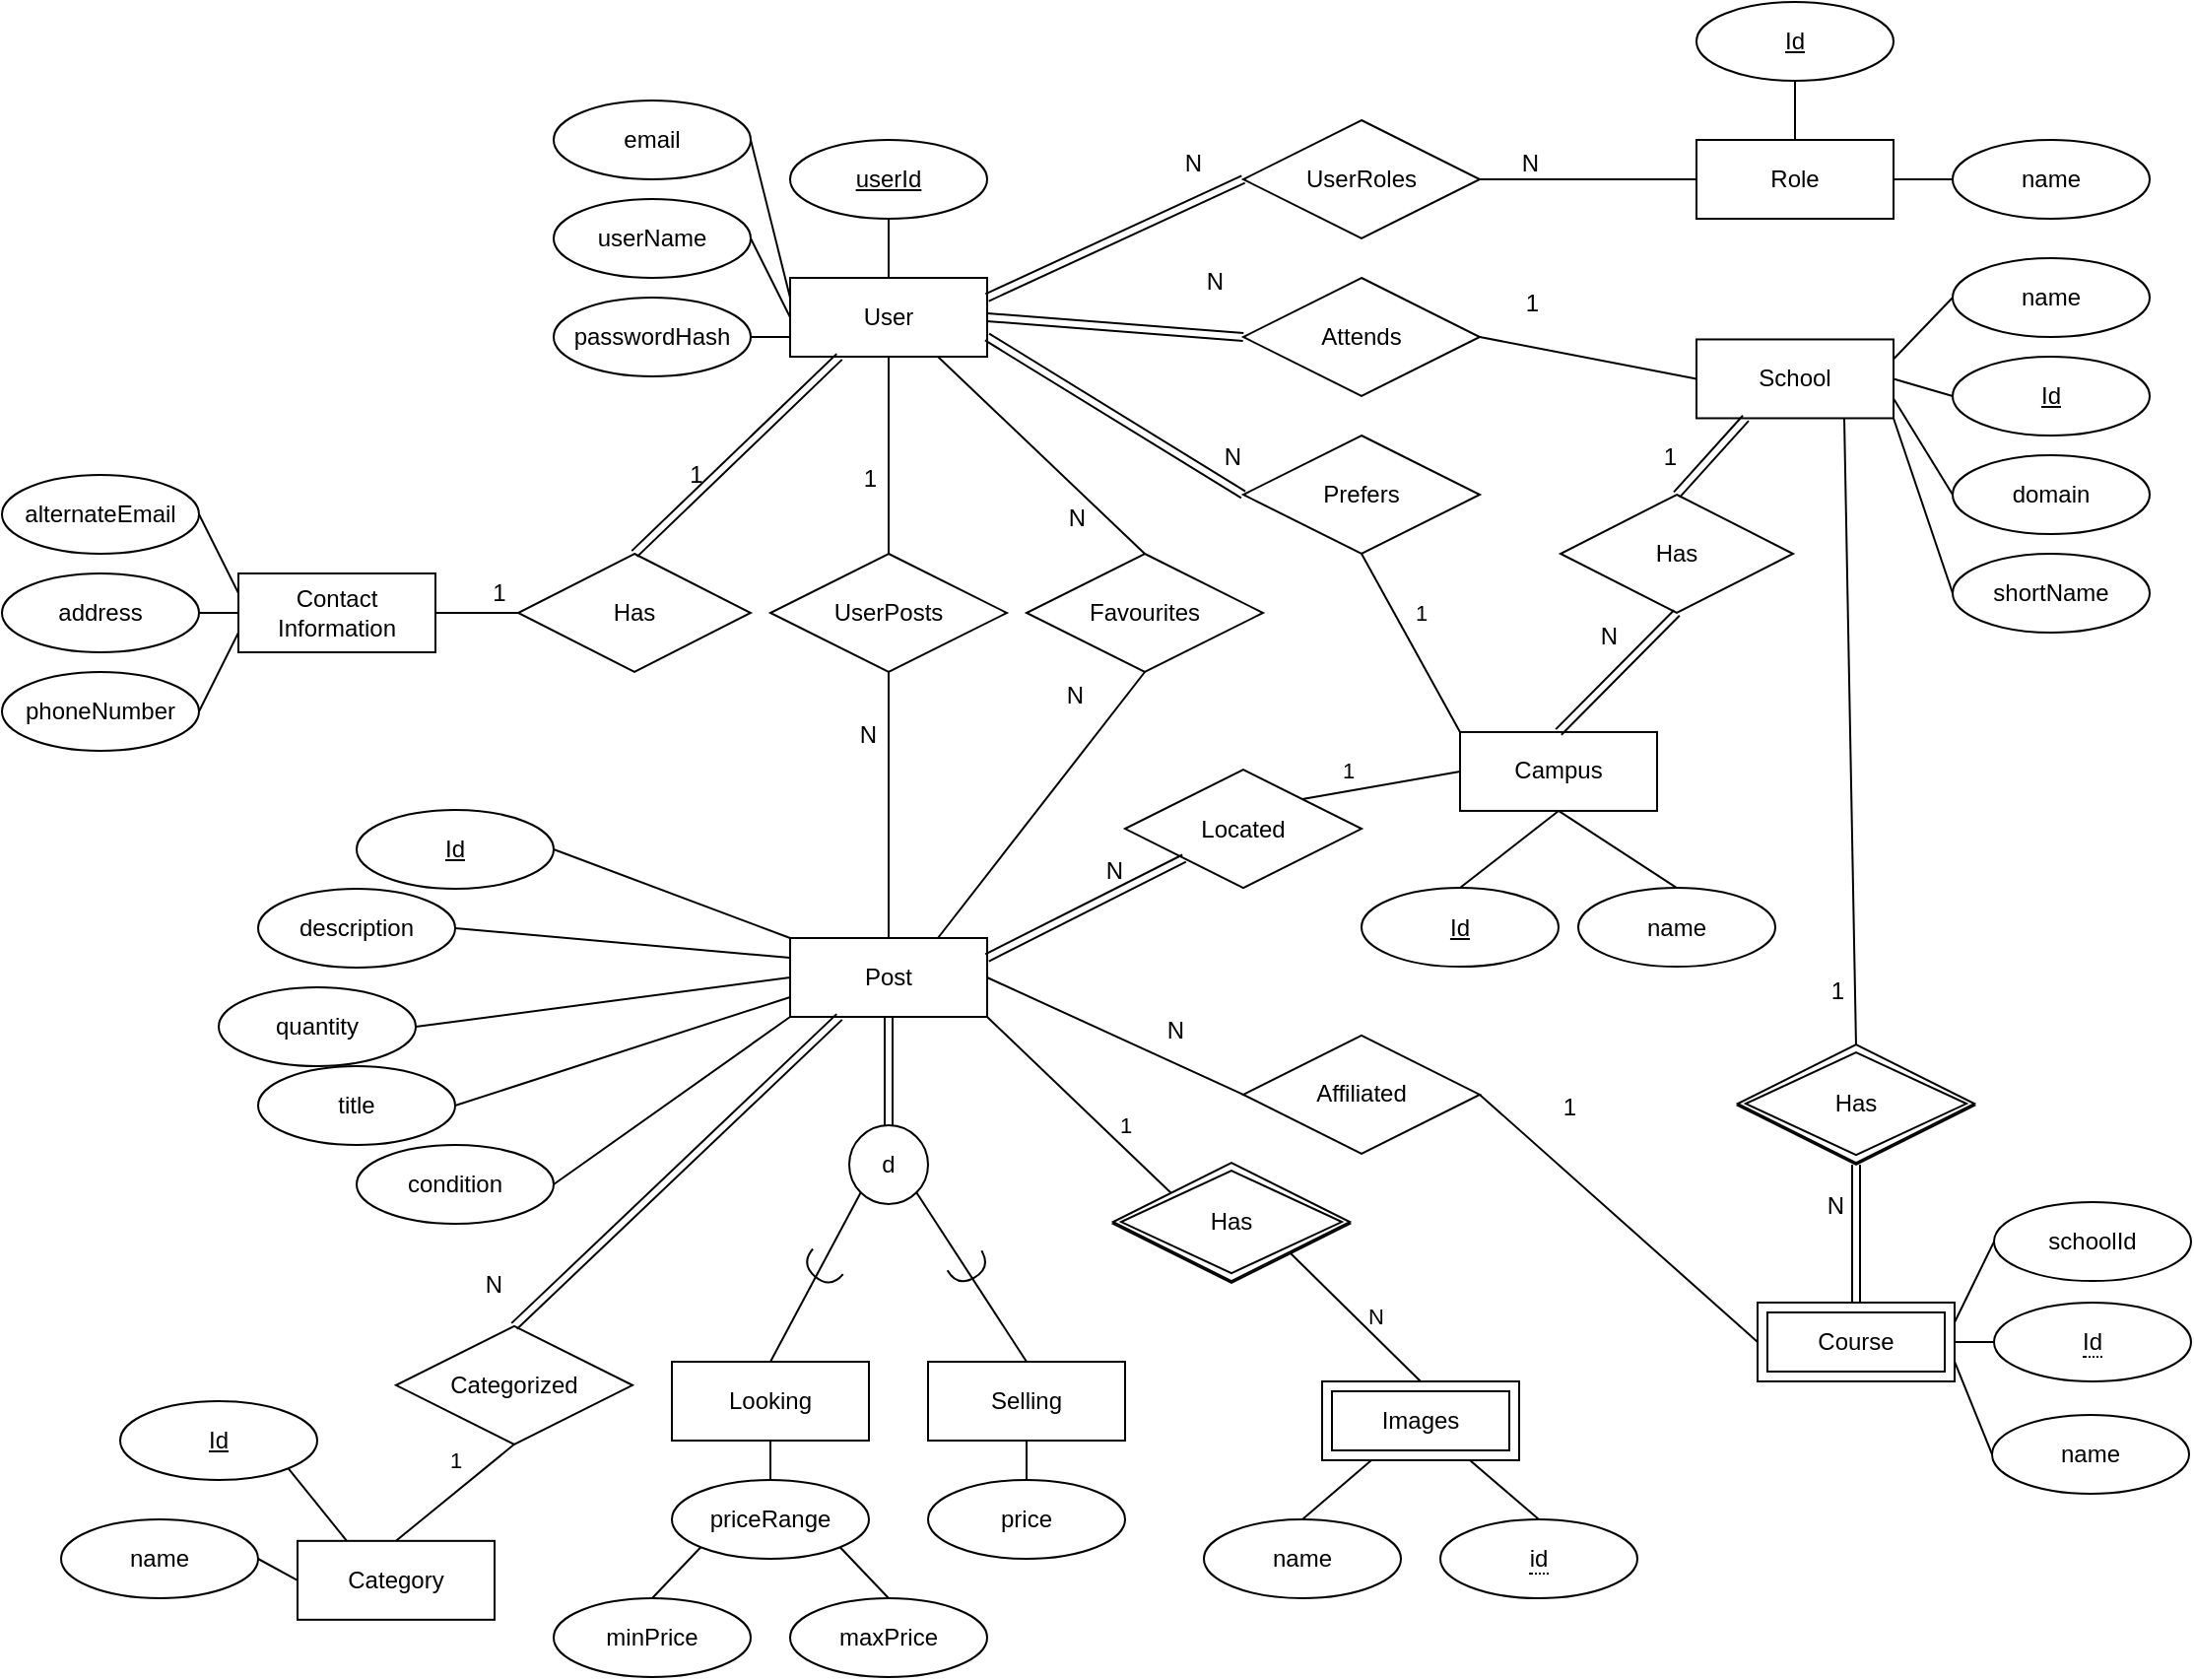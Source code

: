 <mxfile version="17.4.4" type="github">
  <diagram id="t6akrrL4qm9jTMgIvsn8" name="Page-1">
    <mxGraphModel dx="2500" dy="2065" grid="1" gridSize="10" guides="1" tooltips="1" connect="1" arrows="1" fold="1" page="1" pageScale="1" pageWidth="827" pageHeight="1169" math="0" shadow="0">
      <root>
        <mxCell id="0" />
        <mxCell id="1" parent="0" />
        <mxCell id="6nLnpNQeCBj-sCMpRCvX-1" value="User" style="whiteSpace=wrap;html=1;align=center;" parent="1" vertex="1">
          <mxGeometry x="130" y="130" width="100" height="40" as="geometry" />
        </mxCell>
        <mxCell id="6nLnpNQeCBj-sCMpRCvX-2" value="UserRoles" style="shape=rhombus;perimeter=rhombusPerimeter;whiteSpace=wrap;html=1;align=center;" parent="1" vertex="1">
          <mxGeometry x="360" y="50" width="120" height="60" as="geometry" />
        </mxCell>
        <mxCell id="6nLnpNQeCBj-sCMpRCvX-3" value="Role" style="whiteSpace=wrap;html=1;align=center;" parent="1" vertex="1">
          <mxGeometry x="590" y="60" width="100" height="40" as="geometry" />
        </mxCell>
        <mxCell id="6nLnpNQeCBj-sCMpRCvX-6" value="" style="shape=link;html=1;rounded=0;exitX=1;exitY=0.25;exitDx=0;exitDy=0;entryX=0;entryY=0.5;entryDx=0;entryDy=0;" parent="1" source="6nLnpNQeCBj-sCMpRCvX-1" target="6nLnpNQeCBj-sCMpRCvX-2" edge="1">
          <mxGeometry relative="1" as="geometry">
            <mxPoint x="360" y="530" as="sourcePoint" />
            <mxPoint x="520" y="530" as="targetPoint" />
          </mxGeometry>
        </mxCell>
        <mxCell id="6nLnpNQeCBj-sCMpRCvX-7" value="N" style="resizable=0;html=1;align=right;verticalAlign=bottom;" parent="6nLnpNQeCBj-sCMpRCvX-6" connectable="0" vertex="1">
          <mxGeometry x="1" relative="1" as="geometry">
            <mxPoint x="-20" as="offset" />
          </mxGeometry>
        </mxCell>
        <mxCell id="6nLnpNQeCBj-sCMpRCvX-10" value="" style="endArrow=none;html=1;rounded=0;exitX=0;exitY=0.5;exitDx=0;exitDy=0;entryX=1;entryY=0.5;entryDx=0;entryDy=0;" parent="1" source="6nLnpNQeCBj-sCMpRCvX-3" target="6nLnpNQeCBj-sCMpRCvX-2" edge="1">
          <mxGeometry relative="1" as="geometry">
            <mxPoint x="360" y="460" as="sourcePoint" />
            <mxPoint x="520" y="460" as="targetPoint" />
          </mxGeometry>
        </mxCell>
        <mxCell id="6nLnpNQeCBj-sCMpRCvX-11" value="N" style="resizable=0;html=1;align=right;verticalAlign=bottom;" parent="6nLnpNQeCBj-sCMpRCvX-10" connectable="0" vertex="1">
          <mxGeometry x="1" relative="1" as="geometry">
            <mxPoint x="30" as="offset" />
          </mxGeometry>
        </mxCell>
        <mxCell id="6nLnpNQeCBj-sCMpRCvX-12" value="School" style="whiteSpace=wrap;html=1;align=center;" parent="1" vertex="1">
          <mxGeometry x="590" y="161.23" width="100" height="40" as="geometry" />
        </mxCell>
        <mxCell id="6nLnpNQeCBj-sCMpRCvX-13" value="Post" style="whiteSpace=wrap;html=1;align=center;" parent="1" vertex="1">
          <mxGeometry x="130" y="465" width="100" height="40" as="geometry" />
        </mxCell>
        <mxCell id="6nLnpNQeCBj-sCMpRCvX-17" value="Id" style="ellipse;whiteSpace=wrap;html=1;align=center;fontStyle=4;" parent="1" vertex="1">
          <mxGeometry x="-90" y="400" width="100" height="40" as="geometry" />
        </mxCell>
        <mxCell id="6nLnpNQeCBj-sCMpRCvX-19" value="title" style="ellipse;whiteSpace=wrap;html=1;align=center;" parent="1" vertex="1">
          <mxGeometry x="-140" y="530" width="100" height="40" as="geometry" />
        </mxCell>
        <mxCell id="6nLnpNQeCBj-sCMpRCvX-20" value="description" style="ellipse;whiteSpace=wrap;html=1;align=center;" parent="1" vertex="1">
          <mxGeometry x="-140" y="440" width="100" height="40" as="geometry" />
        </mxCell>
        <mxCell id="6nLnpNQeCBj-sCMpRCvX-21" style="edgeStyle=orthogonalEdgeStyle;rounded=0;orthogonalLoop=1;jettySize=auto;html=1;exitX=0.5;exitY=1;exitDx=0;exitDy=0;" parent="1" edge="1">
          <mxGeometry relative="1" as="geometry">
            <mxPoint x="-100" y="530" as="sourcePoint" />
            <mxPoint x="-100" y="530" as="targetPoint" />
          </mxGeometry>
        </mxCell>
        <mxCell id="6nLnpNQeCBj-sCMpRCvX-22" value="Course" style="shape=ext;margin=3;double=1;whiteSpace=wrap;html=1;align=center;" parent="1" vertex="1">
          <mxGeometry x="621" y="649.97" width="100" height="40" as="geometry" />
        </mxCell>
        <mxCell id="6nLnpNQeCBj-sCMpRCvX-24" value="&lt;span style=&quot;border-bottom: 1px dotted&quot;&gt;Id&lt;/span&gt;" style="ellipse;whiteSpace=wrap;html=1;align=center;" parent="1" vertex="1">
          <mxGeometry x="741" y="649.97" width="100" height="40" as="geometry" />
        </mxCell>
        <mxCell id="6nLnpNQeCBj-sCMpRCvX-25" value="name" style="ellipse;whiteSpace=wrap;html=1;align=center;" parent="1" vertex="1">
          <mxGeometry x="740" y="706.97" width="100" height="40" as="geometry" />
        </mxCell>
        <mxCell id="6nLnpNQeCBj-sCMpRCvX-26" value="Id" style="ellipse;whiteSpace=wrap;html=1;align=center;fontStyle=4;" parent="1" vertex="1">
          <mxGeometry x="720" y="170" width="100" height="40" as="geometry" />
        </mxCell>
        <mxCell id="6nLnpNQeCBj-sCMpRCvX-27" value="name" style="ellipse;whiteSpace=wrap;html=1;align=center;" parent="1" vertex="1">
          <mxGeometry x="720" y="120.0" width="100" height="40" as="geometry" />
        </mxCell>
        <mxCell id="6nLnpNQeCBj-sCMpRCvX-28" value="domain" style="ellipse;whiteSpace=wrap;html=1;align=center;" parent="1" vertex="1">
          <mxGeometry x="720" y="220" width="100" height="40" as="geometry" />
        </mxCell>
        <mxCell id="6nLnpNQeCBj-sCMpRCvX-29" value="userId" style="ellipse;whiteSpace=wrap;html=1;align=center;fontStyle=4;" parent="1" vertex="1">
          <mxGeometry x="130" y="60" width="100" height="40" as="geometry" />
        </mxCell>
        <mxCell id="6nLnpNQeCBj-sCMpRCvX-31" value="email" style="ellipse;whiteSpace=wrap;html=1;align=center;" parent="1" vertex="1">
          <mxGeometry x="10" y="40" width="100" height="40" as="geometry" />
        </mxCell>
        <mxCell id="6nLnpNQeCBj-sCMpRCvX-32" value="userName" style="ellipse;whiteSpace=wrap;html=1;align=center;" parent="1" vertex="1">
          <mxGeometry x="10" y="90" width="100" height="40" as="geometry" />
        </mxCell>
        <mxCell id="6nLnpNQeCBj-sCMpRCvX-33" value="passwordHash" style="ellipse;whiteSpace=wrap;html=1;align=center;" parent="1" vertex="1">
          <mxGeometry x="10" y="140" width="100" height="40" as="geometry" />
        </mxCell>
        <mxCell id="6nLnpNQeCBj-sCMpRCvX-34" value="Id" style="ellipse;whiteSpace=wrap;html=1;align=center;fontStyle=4;" parent="1" vertex="1">
          <mxGeometry x="590" y="-10" width="100" height="40" as="geometry" />
        </mxCell>
        <mxCell id="6nLnpNQeCBj-sCMpRCvX-35" value="name" style="ellipse;whiteSpace=wrap;html=1;align=center;" parent="1" vertex="1">
          <mxGeometry x="720" y="60" width="100" height="40" as="geometry" />
        </mxCell>
        <mxCell id="6nLnpNQeCBj-sCMpRCvX-36" value="" style="endArrow=none;html=1;rounded=0;exitX=0.5;exitY=0;exitDx=0;exitDy=0;entryX=0.5;entryY=1;entryDx=0;entryDy=0;" parent="1" source="6nLnpNQeCBj-sCMpRCvX-3" target="6nLnpNQeCBj-sCMpRCvX-34" edge="1">
          <mxGeometry relative="1" as="geometry">
            <mxPoint x="480" y="440" as="sourcePoint" />
            <mxPoint x="640" y="440" as="targetPoint" />
          </mxGeometry>
        </mxCell>
        <mxCell id="6nLnpNQeCBj-sCMpRCvX-37" value="" style="endArrow=none;html=1;rounded=0;exitX=1;exitY=0.5;exitDx=0;exitDy=0;entryX=0;entryY=0.5;entryDx=0;entryDy=0;" parent="1" source="6nLnpNQeCBj-sCMpRCvX-3" target="6nLnpNQeCBj-sCMpRCvX-35" edge="1">
          <mxGeometry relative="1" as="geometry">
            <mxPoint x="480" y="440" as="sourcePoint" />
            <mxPoint x="640" y="440" as="targetPoint" />
          </mxGeometry>
        </mxCell>
        <mxCell id="6nLnpNQeCBj-sCMpRCvX-38" value="" style="endArrow=none;html=1;rounded=0;exitX=0.5;exitY=1;exitDx=0;exitDy=0;entryX=0.5;entryY=0;entryDx=0;entryDy=0;" parent="1" source="6nLnpNQeCBj-sCMpRCvX-29" target="6nLnpNQeCBj-sCMpRCvX-1" edge="1">
          <mxGeometry relative="1" as="geometry">
            <mxPoint x="480" y="510" as="sourcePoint" />
            <mxPoint x="640" y="510" as="targetPoint" />
          </mxGeometry>
        </mxCell>
        <mxCell id="6nLnpNQeCBj-sCMpRCvX-39" value="" style="endArrow=none;html=1;rounded=0;exitX=1;exitY=0.5;exitDx=0;exitDy=0;entryX=0;entryY=0.25;entryDx=0;entryDy=0;" parent="1" source="6nLnpNQeCBj-sCMpRCvX-31" target="6nLnpNQeCBj-sCMpRCvX-1" edge="1">
          <mxGeometry relative="1" as="geometry">
            <mxPoint x="480" y="510" as="sourcePoint" />
            <mxPoint x="640" y="510" as="targetPoint" />
          </mxGeometry>
        </mxCell>
        <mxCell id="6nLnpNQeCBj-sCMpRCvX-40" value="" style="endArrow=none;html=1;rounded=0;exitX=1;exitY=0.5;exitDx=0;exitDy=0;entryX=0;entryY=0.5;entryDx=0;entryDy=0;" parent="1" source="6nLnpNQeCBj-sCMpRCvX-32" target="6nLnpNQeCBj-sCMpRCvX-1" edge="1">
          <mxGeometry relative="1" as="geometry">
            <mxPoint x="480" y="510" as="sourcePoint" />
            <mxPoint x="640" y="510" as="targetPoint" />
          </mxGeometry>
        </mxCell>
        <mxCell id="6nLnpNQeCBj-sCMpRCvX-41" value="" style="endArrow=none;html=1;rounded=0;exitX=1;exitY=0.5;exitDx=0;exitDy=0;entryX=0;entryY=0.75;entryDx=0;entryDy=0;" parent="1" source="6nLnpNQeCBj-sCMpRCvX-33" target="6nLnpNQeCBj-sCMpRCvX-1" edge="1">
          <mxGeometry relative="1" as="geometry">
            <mxPoint x="480" y="510" as="sourcePoint" />
            <mxPoint x="640" y="510" as="targetPoint" />
          </mxGeometry>
        </mxCell>
        <mxCell id="6nLnpNQeCBj-sCMpRCvX-42" value="UserPosts" style="shape=rhombus;perimeter=rhombusPerimeter;whiteSpace=wrap;html=1;align=center;" parent="1" vertex="1">
          <mxGeometry x="120" y="270" width="120" height="60" as="geometry" />
        </mxCell>
        <mxCell id="6nLnpNQeCBj-sCMpRCvX-48" value="" style="endArrow=none;html=1;rounded=0;exitX=0.5;exitY=1;exitDx=0;exitDy=0;entryX=0.5;entryY=0;entryDx=0;entryDy=0;" parent="1" source="6nLnpNQeCBj-sCMpRCvX-1" target="6nLnpNQeCBj-sCMpRCvX-42" edge="1">
          <mxGeometry relative="1" as="geometry">
            <mxPoint x="480" y="510" as="sourcePoint" />
            <mxPoint x="640" y="510" as="targetPoint" />
          </mxGeometry>
        </mxCell>
        <mxCell id="6nLnpNQeCBj-sCMpRCvX-49" value="1" style="resizable=0;html=1;align=right;verticalAlign=bottom;" parent="6nLnpNQeCBj-sCMpRCvX-48" connectable="0" vertex="1">
          <mxGeometry x="1" relative="1" as="geometry">
            <mxPoint x="-6" y="-30" as="offset" />
          </mxGeometry>
        </mxCell>
        <mxCell id="6nLnpNQeCBj-sCMpRCvX-50" value="" style="endArrow=none;html=1;rounded=0;exitX=0.5;exitY=0;exitDx=0;exitDy=0;entryX=0.5;entryY=1;entryDx=0;entryDy=0;" parent="1" source="6nLnpNQeCBj-sCMpRCvX-13" target="6nLnpNQeCBj-sCMpRCvX-42" edge="1">
          <mxGeometry relative="1" as="geometry">
            <mxPoint x="480" y="510" as="sourcePoint" />
            <mxPoint x="640" y="510" as="targetPoint" />
          </mxGeometry>
        </mxCell>
        <mxCell id="6nLnpNQeCBj-sCMpRCvX-51" value="N" style="resizable=0;html=1;align=right;verticalAlign=bottom;" parent="6nLnpNQeCBj-sCMpRCvX-50" connectable="0" vertex="1">
          <mxGeometry x="1" relative="1" as="geometry">
            <mxPoint x="-6" y="40" as="offset" />
          </mxGeometry>
        </mxCell>
        <mxCell id="6nLnpNQeCBj-sCMpRCvX-52" value="Category" style="whiteSpace=wrap;html=1;align=center;" parent="1" vertex="1">
          <mxGeometry x="-120" y="770.92" width="100" height="40" as="geometry" />
        </mxCell>
        <mxCell id="6nLnpNQeCBj-sCMpRCvX-54" value="" style="endArrow=none;html=1;rounded=0;entryX=1;entryY=0.5;entryDx=0;entryDy=0;exitX=0;exitY=0;exitDx=0;exitDy=0;" parent="1" source="6nLnpNQeCBj-sCMpRCvX-13" target="6nLnpNQeCBj-sCMpRCvX-17" edge="1">
          <mxGeometry relative="1" as="geometry">
            <mxPoint x="150" y="400" as="sourcePoint" />
            <mxPoint x="640" y="510" as="targetPoint" />
          </mxGeometry>
        </mxCell>
        <mxCell id="6nLnpNQeCBj-sCMpRCvX-55" value="" style="endArrow=none;html=1;rounded=0;exitX=1;exitY=0.5;exitDx=0;exitDy=0;entryX=0;entryY=0.5;entryDx=0;entryDy=0;" parent="1" source="eEIRjI8Ug6xNDn4KMHof-1" target="6nLnpNQeCBj-sCMpRCvX-13" edge="1">
          <mxGeometry relative="1" as="geometry">
            <mxPoint x="-50" y="510" as="sourcePoint" />
            <mxPoint x="120" y="488" as="targetPoint" />
          </mxGeometry>
        </mxCell>
        <mxCell id="6nLnpNQeCBj-sCMpRCvX-56" value="" style="endArrow=none;html=1;rounded=0;exitX=1;exitY=0.5;exitDx=0;exitDy=0;entryX=0;entryY=0.25;entryDx=0;entryDy=0;" parent="1" source="6nLnpNQeCBj-sCMpRCvX-20" target="6nLnpNQeCBj-sCMpRCvX-13" edge="1">
          <mxGeometry relative="1" as="geometry">
            <mxPoint x="260" y="500" as="sourcePoint" />
            <mxPoint x="420" y="500" as="targetPoint" />
          </mxGeometry>
        </mxCell>
        <mxCell id="6nLnpNQeCBj-sCMpRCvX-57" value="" style="endArrow=none;html=1;rounded=0;exitX=1;exitY=0.5;exitDx=0;exitDy=0;entryX=0;entryY=0.75;entryDx=0;entryDy=0;" parent="1" source="6nLnpNQeCBj-sCMpRCvX-19" target="6nLnpNQeCBj-sCMpRCvX-13" edge="1">
          <mxGeometry relative="1" as="geometry">
            <mxPoint x="260" y="500" as="sourcePoint" />
            <mxPoint x="130" y="530" as="targetPoint" />
          </mxGeometry>
        </mxCell>
        <mxCell id="6nLnpNQeCBj-sCMpRCvX-58" value="Attends" style="shape=rhombus;perimeter=rhombusPerimeter;whiteSpace=wrap;html=1;align=center;" parent="1" vertex="1">
          <mxGeometry x="360" y="130" width="120" height="60" as="geometry" />
        </mxCell>
        <mxCell id="6nLnpNQeCBj-sCMpRCvX-59" value="" style="shape=link;html=1;rounded=0;exitX=1;exitY=0.5;exitDx=0;exitDy=0;entryX=0;entryY=0.5;entryDx=0;entryDy=0;" parent="1" source="6nLnpNQeCBj-sCMpRCvX-1" target="6nLnpNQeCBj-sCMpRCvX-58" edge="1">
          <mxGeometry relative="1" as="geometry">
            <mxPoint x="660" y="540" as="sourcePoint" />
            <mxPoint x="820" y="540" as="targetPoint" />
          </mxGeometry>
        </mxCell>
        <mxCell id="6nLnpNQeCBj-sCMpRCvX-60" value="N" style="resizable=0;html=1;align=right;verticalAlign=bottom;" parent="6nLnpNQeCBj-sCMpRCvX-59" connectable="0" vertex="1">
          <mxGeometry x="1" relative="1" as="geometry">
            <mxPoint x="-10" y="-20" as="offset" />
          </mxGeometry>
        </mxCell>
        <mxCell id="6nLnpNQeCBj-sCMpRCvX-61" value="" style="endArrow=none;html=1;rounded=0;entryX=1;entryY=0.5;entryDx=0;entryDy=0;exitX=0;exitY=0.5;exitDx=0;exitDy=0;" parent="1" source="6nLnpNQeCBj-sCMpRCvX-12" target="6nLnpNQeCBj-sCMpRCvX-58" edge="1">
          <mxGeometry relative="1" as="geometry">
            <mxPoint x="660" y="540" as="sourcePoint" />
            <mxPoint x="820" y="540" as="targetPoint" />
          </mxGeometry>
        </mxCell>
        <mxCell id="6nLnpNQeCBj-sCMpRCvX-62" value="1" style="resizable=0;html=1;align=right;verticalAlign=bottom;" parent="6nLnpNQeCBj-sCMpRCvX-61" connectable="0" vertex="1">
          <mxGeometry x="1" relative="1" as="geometry">
            <mxPoint x="30" y="-9" as="offset" />
          </mxGeometry>
        </mxCell>
        <mxCell id="6nLnpNQeCBj-sCMpRCvX-63" value="" style="endArrow=none;html=1;rounded=0;exitX=1;exitY=0.5;exitDx=0;exitDy=0;entryX=0;entryY=0.5;entryDx=0;entryDy=0;" parent="1" source="6nLnpNQeCBj-sCMpRCvX-12" target="6nLnpNQeCBj-sCMpRCvX-26" edge="1">
          <mxGeometry relative="1" as="geometry">
            <mxPoint x="740" y="390" as="sourcePoint" />
            <mxPoint x="900" y="390" as="targetPoint" />
          </mxGeometry>
        </mxCell>
        <mxCell id="6nLnpNQeCBj-sCMpRCvX-64" value="" style="endArrow=none;html=1;rounded=0;exitX=1;exitY=0.25;exitDx=0;exitDy=0;entryX=0;entryY=0.5;entryDx=0;entryDy=0;" parent="1" source="6nLnpNQeCBj-sCMpRCvX-12" target="6nLnpNQeCBj-sCMpRCvX-27" edge="1">
          <mxGeometry relative="1" as="geometry">
            <mxPoint x="780" y="390" as="sourcePoint" />
            <mxPoint x="940" y="390" as="targetPoint" />
          </mxGeometry>
        </mxCell>
        <mxCell id="6nLnpNQeCBj-sCMpRCvX-65" value="" style="endArrow=none;html=1;rounded=0;exitX=1;exitY=0.75;exitDx=0;exitDy=0;entryX=0;entryY=0.5;entryDx=0;entryDy=0;" parent="1" source="6nLnpNQeCBj-sCMpRCvX-12" target="6nLnpNQeCBj-sCMpRCvX-28" edge="1">
          <mxGeometry relative="1" as="geometry">
            <mxPoint x="780" y="390" as="sourcePoint" />
            <mxPoint x="940" y="390" as="targetPoint" />
          </mxGeometry>
        </mxCell>
        <mxCell id="6nLnpNQeCBj-sCMpRCvX-67" value="Has" style="shape=rhombus;double=1;perimeter=rhombusPerimeter;whiteSpace=wrap;html=1;align=center;" parent="1" vertex="1">
          <mxGeometry x="611" y="519.97" width="120" height="60" as="geometry" />
        </mxCell>
        <mxCell id="6nLnpNQeCBj-sCMpRCvX-72" value="" style="shape=link;html=1;rounded=0;exitX=0.5;exitY=0;exitDx=0;exitDy=0;entryX=0.5;entryY=1;entryDx=0;entryDy=0;" parent="1" source="6nLnpNQeCBj-sCMpRCvX-22" target="6nLnpNQeCBj-sCMpRCvX-67" edge="1">
          <mxGeometry relative="1" as="geometry">
            <mxPoint x="891" y="569.97" as="sourcePoint" />
            <mxPoint x="1051" y="569.97" as="targetPoint" />
          </mxGeometry>
        </mxCell>
        <mxCell id="6nLnpNQeCBj-sCMpRCvX-73" value="N" style="resizable=0;html=1;align=right;verticalAlign=bottom;" parent="6nLnpNQeCBj-sCMpRCvX-72" connectable="0" vertex="1">
          <mxGeometry x="1" relative="1" as="geometry">
            <mxPoint x="-6" y="30" as="offset" />
          </mxGeometry>
        </mxCell>
        <mxCell id="6nLnpNQeCBj-sCMpRCvX-74" value="" style="endArrow=none;html=1;rounded=0;exitX=0.75;exitY=1;exitDx=0;exitDy=0;entryX=0.5;entryY=0;entryDx=0;entryDy=0;" parent="1" source="6nLnpNQeCBj-sCMpRCvX-12" target="6nLnpNQeCBj-sCMpRCvX-67" edge="1">
          <mxGeometry relative="1" as="geometry">
            <mxPoint x="860" y="480" as="sourcePoint" />
            <mxPoint x="1020" y="480" as="targetPoint" />
          </mxGeometry>
        </mxCell>
        <mxCell id="6nLnpNQeCBj-sCMpRCvX-75" value="1" style="resizable=0;html=1;align=right;verticalAlign=bottom;" parent="6nLnpNQeCBj-sCMpRCvX-74" connectable="0" vertex="1">
          <mxGeometry x="1" relative="1" as="geometry">
            <mxPoint x="-6" y="-20" as="offset" />
          </mxGeometry>
        </mxCell>
        <mxCell id="6nLnpNQeCBj-sCMpRCvX-76" value="" style="endArrow=none;html=1;rounded=0;exitX=1;exitY=0.5;exitDx=0;exitDy=0;entryX=0;entryY=0.5;entryDx=0;entryDy=0;" parent="1" source="6nLnpNQeCBj-sCMpRCvX-22" target="6nLnpNQeCBj-sCMpRCvX-24" edge="1">
          <mxGeometry relative="1" as="geometry">
            <mxPoint x="861" y="649.97" as="sourcePoint" />
            <mxPoint x="731" y="669.97" as="targetPoint" />
          </mxGeometry>
        </mxCell>
        <mxCell id="6nLnpNQeCBj-sCMpRCvX-77" value="" style="endArrow=none;html=1;rounded=0;exitX=1;exitY=0.25;exitDx=0;exitDy=0;entryX=0;entryY=0.5;entryDx=0;entryDy=0;" parent="1" source="6nLnpNQeCBj-sCMpRCvX-22" target="4nujG1Sbxx9AVUgjz2MV-2" edge="1">
          <mxGeometry relative="1" as="geometry">
            <mxPoint x="861" y="609.97" as="sourcePoint" />
            <mxPoint x="741" y="614.97" as="targetPoint" />
          </mxGeometry>
        </mxCell>
        <mxCell id="6nLnpNQeCBj-sCMpRCvX-78" value="" style="endArrow=none;html=1;rounded=0;exitX=1;exitY=0.75;exitDx=0;exitDy=0;entryX=0;entryY=0.5;entryDx=0;entryDy=0;" parent="1" source="6nLnpNQeCBj-sCMpRCvX-22" target="6nLnpNQeCBj-sCMpRCvX-25" edge="1">
          <mxGeometry relative="1" as="geometry">
            <mxPoint x="861" y="609.97" as="sourcePoint" />
            <mxPoint x="1021" y="609.97" as="targetPoint" />
          </mxGeometry>
        </mxCell>
        <mxCell id="6nLnpNQeCBj-sCMpRCvX-79" value="Affiliated" style="shape=rhombus;perimeter=rhombusPerimeter;whiteSpace=wrap;html=1;align=center;" parent="1" vertex="1">
          <mxGeometry x="360" y="514.47" width="120" height="60" as="geometry" />
        </mxCell>
        <mxCell id="6nLnpNQeCBj-sCMpRCvX-80" value="" style="endArrow=none;html=1;rounded=0;exitX=1;exitY=0.5;exitDx=0;exitDy=0;entryX=0;entryY=0.5;entryDx=0;entryDy=0;" parent="1" source="6nLnpNQeCBj-sCMpRCvX-13" target="6nLnpNQeCBj-sCMpRCvX-79" edge="1">
          <mxGeometry relative="1" as="geometry">
            <mxPoint x="650" y="480" as="sourcePoint" />
            <mxPoint x="810" y="480" as="targetPoint" />
          </mxGeometry>
        </mxCell>
        <mxCell id="6nLnpNQeCBj-sCMpRCvX-81" value="N" style="resizable=0;html=1;align=right;verticalAlign=bottom;" parent="6nLnpNQeCBj-sCMpRCvX-80" connectable="0" vertex="1">
          <mxGeometry x="1" relative="1" as="geometry">
            <mxPoint x="-30" y="-24" as="offset" />
          </mxGeometry>
        </mxCell>
        <mxCell id="6nLnpNQeCBj-sCMpRCvX-84" value="" style="endArrow=none;html=1;rounded=0;exitX=0;exitY=0.5;exitDx=0;exitDy=0;entryX=1;entryY=0.5;entryDx=0;entryDy=0;" parent="1" source="6nLnpNQeCBj-sCMpRCvX-22" target="6nLnpNQeCBj-sCMpRCvX-79" edge="1">
          <mxGeometry relative="1" as="geometry">
            <mxPoint x="650" y="480" as="sourcePoint" />
            <mxPoint x="810" y="480" as="targetPoint" />
          </mxGeometry>
        </mxCell>
        <mxCell id="6nLnpNQeCBj-sCMpRCvX-85" value="1" style="resizable=0;html=1;align=right;verticalAlign=bottom;" parent="6nLnpNQeCBj-sCMpRCvX-84" connectable="0" vertex="1">
          <mxGeometry x="1" relative="1" as="geometry">
            <mxPoint x="50" y="15" as="offset" />
          </mxGeometry>
        </mxCell>
        <mxCell id="6nLnpNQeCBj-sCMpRCvX-86" value="Categorized" style="shape=rhombus;perimeter=rhombusPerimeter;whiteSpace=wrap;html=1;align=center;" parent="1" vertex="1">
          <mxGeometry x="-70" y="661.89" width="120" height="60" as="geometry" />
        </mxCell>
        <mxCell id="6nLnpNQeCBj-sCMpRCvX-87" value="1" style="endArrow=none;html=1;rounded=0;exitX=0.5;exitY=0;exitDx=0;exitDy=0;entryX=0.5;entryY=1;entryDx=0;entryDy=0;" parent="1" source="6nLnpNQeCBj-sCMpRCvX-52" target="6nLnpNQeCBj-sCMpRCvX-86" edge="1">
          <mxGeometry x="0.268" y="13" relative="1" as="geometry">
            <mxPoint x="480" y="461.89" as="sourcePoint" />
            <mxPoint x="640" y="461.89" as="targetPoint" />
            <mxPoint as="offset" />
          </mxGeometry>
        </mxCell>
        <mxCell id="6nLnpNQeCBj-sCMpRCvX-89" value="" style="shape=link;html=1;rounded=0;entryX=0.5;entryY=0;entryDx=0;entryDy=0;exitX=0.25;exitY=1;exitDx=0;exitDy=0;" parent="1" source="6nLnpNQeCBj-sCMpRCvX-13" target="6nLnpNQeCBj-sCMpRCvX-86" edge="1">
          <mxGeometry relative="1" as="geometry">
            <mxPoint x="-350" y="650" as="sourcePoint" />
            <mxPoint x="300" y="530" as="targetPoint" />
          </mxGeometry>
        </mxCell>
        <mxCell id="6nLnpNQeCBj-sCMpRCvX-90" value="N" style="resizable=0;html=1;align=right;verticalAlign=bottom;" parent="6nLnpNQeCBj-sCMpRCvX-89" connectable="0" vertex="1">
          <mxGeometry x="1" relative="1" as="geometry">
            <mxPoint x="-6" y="-12" as="offset" />
          </mxGeometry>
        </mxCell>
        <mxCell id="6nLnpNQeCBj-sCMpRCvX-91" value="Id" style="ellipse;whiteSpace=wrap;html=1;align=center;fontStyle=4;" parent="1" vertex="1">
          <mxGeometry x="-210" y="700" width="100" height="40" as="geometry" />
        </mxCell>
        <mxCell id="6nLnpNQeCBj-sCMpRCvX-92" value="name" style="ellipse;whiteSpace=wrap;html=1;align=center;" parent="1" vertex="1">
          <mxGeometry x="-240" y="760" width="100" height="40" as="geometry" />
        </mxCell>
        <mxCell id="6nLnpNQeCBj-sCMpRCvX-93" value="" style="endArrow=none;html=1;rounded=0;exitX=1;exitY=1;exitDx=0;exitDy=0;entryX=0.25;entryY=0;entryDx=0;entryDy=0;" parent="1" source="6nLnpNQeCBj-sCMpRCvX-91" target="6nLnpNQeCBj-sCMpRCvX-52" edge="1">
          <mxGeometry relative="1" as="geometry">
            <mxPoint x="490" y="671.89" as="sourcePoint" />
            <mxPoint x="650" y="671.89" as="targetPoint" />
          </mxGeometry>
        </mxCell>
        <mxCell id="6nLnpNQeCBj-sCMpRCvX-94" value="" style="endArrow=none;html=1;rounded=0;exitX=0;exitY=0.5;exitDx=0;exitDy=0;entryX=1;entryY=0.5;entryDx=0;entryDy=0;" parent="1" source="6nLnpNQeCBj-sCMpRCvX-52" target="6nLnpNQeCBj-sCMpRCvX-92" edge="1">
          <mxGeometry relative="1" as="geometry">
            <mxPoint x="490" y="671.89" as="sourcePoint" />
            <mxPoint x="650" y="671.89" as="targetPoint" />
          </mxGeometry>
        </mxCell>
        <mxCell id="6nLnpNQeCBj-sCMpRCvX-95" value="Favourites" style="shape=rhombus;perimeter=rhombusPerimeter;whiteSpace=wrap;html=1;align=center;" parent="1" vertex="1">
          <mxGeometry x="250" y="270" width="120" height="60" as="geometry" />
        </mxCell>
        <mxCell id="6nLnpNQeCBj-sCMpRCvX-96" value="" style="endArrow=none;html=1;rounded=0;exitX=0.75;exitY=0;exitDx=0;exitDy=0;entryX=0.5;entryY=1;entryDx=0;entryDy=0;" parent="1" source="6nLnpNQeCBj-sCMpRCvX-13" target="6nLnpNQeCBj-sCMpRCvX-95" edge="1">
          <mxGeometry relative="1" as="geometry">
            <mxPoint x="390" y="370" as="sourcePoint" />
            <mxPoint x="550" y="370" as="targetPoint" />
          </mxGeometry>
        </mxCell>
        <mxCell id="6nLnpNQeCBj-sCMpRCvX-97" value="N" style="resizable=0;html=1;align=right;verticalAlign=bottom;" parent="6nLnpNQeCBj-sCMpRCvX-96" connectable="0" vertex="1">
          <mxGeometry x="1" relative="1" as="geometry">
            <mxPoint x="-30" y="20" as="offset" />
          </mxGeometry>
        </mxCell>
        <mxCell id="6nLnpNQeCBj-sCMpRCvX-98" value="" style="endArrow=none;html=1;rounded=0;exitX=0.75;exitY=1;exitDx=0;exitDy=0;entryX=0.5;entryY=0;entryDx=0;entryDy=0;" parent="1" source="6nLnpNQeCBj-sCMpRCvX-1" target="6nLnpNQeCBj-sCMpRCvX-95" edge="1">
          <mxGeometry relative="1" as="geometry">
            <mxPoint x="390" y="370" as="sourcePoint" />
            <mxPoint x="550" y="370" as="targetPoint" />
          </mxGeometry>
        </mxCell>
        <mxCell id="6nLnpNQeCBj-sCMpRCvX-99" value="N" style="resizable=0;html=1;align=right;verticalAlign=bottom;" parent="6nLnpNQeCBj-sCMpRCvX-98" connectable="0" vertex="1">
          <mxGeometry x="1" relative="1" as="geometry">
            <mxPoint x="-30" y="-10" as="offset" />
          </mxGeometry>
        </mxCell>
        <mxCell id="eEIRjI8Ug6xNDn4KMHof-1" value="quantity" style="ellipse;whiteSpace=wrap;html=1;align=center;" parent="1" vertex="1">
          <mxGeometry x="-160" y="490" width="100" height="40" as="geometry" />
        </mxCell>
        <mxCell id="eEIRjI8Ug6xNDn4KMHof-2" value="condition" style="ellipse;whiteSpace=wrap;html=1;align=center;" parent="1" vertex="1">
          <mxGeometry x="-90" y="570" width="100" height="40" as="geometry" />
        </mxCell>
        <mxCell id="eEIRjI8Ug6xNDn4KMHof-4" value="" style="endArrow=none;html=1;rounded=0;exitX=1;exitY=0.5;exitDx=0;exitDy=0;entryX=0;entryY=1;entryDx=0;entryDy=0;" parent="1" source="eEIRjI8Ug6xNDn4KMHof-2" target="6nLnpNQeCBj-sCMpRCvX-13" edge="1">
          <mxGeometry relative="1" as="geometry">
            <mxPoint x="300" y="440" as="sourcePoint" />
            <mxPoint x="460" y="440" as="targetPoint" />
          </mxGeometry>
        </mxCell>
        <mxCell id="eEIRjI8Ug6xNDn4KMHof-5" value="Contact Information" style="whiteSpace=wrap;html=1;align=center;" parent="1" vertex="1">
          <mxGeometry x="-150" y="280" width="100" height="40" as="geometry" />
        </mxCell>
        <mxCell id="eEIRjI8Ug6xNDn4KMHof-8" value="Has" style="shape=rhombus;double=1;perimeter=rhombusPerimeter;whiteSpace=wrap;html=1;align=center;" parent="1" vertex="1">
          <mxGeometry x="294" y="580" width="120" height="60" as="geometry" />
        </mxCell>
        <mxCell id="eEIRjI8Ug6xNDn4KMHof-9" value="Images" style="shape=ext;margin=3;double=1;whiteSpace=wrap;html=1;align=center;" parent="1" vertex="1">
          <mxGeometry x="400" y="689.97" width="100" height="40" as="geometry" />
        </mxCell>
        <mxCell id="eEIRjI8Ug6xNDn4KMHof-11" value="name" style="ellipse;whiteSpace=wrap;html=1;align=center;" parent="1" vertex="1">
          <mxGeometry x="340" y="760" width="100" height="40" as="geometry" />
        </mxCell>
        <mxCell id="eEIRjI8Ug6xNDn4KMHof-14" value="&lt;span style=&quot;border-bottom: 1px dotted&quot;&gt;id&lt;/span&gt;" style="ellipse;whiteSpace=wrap;html=1;align=center;" parent="1" vertex="1">
          <mxGeometry x="460" y="760" width="100" height="40" as="geometry" />
        </mxCell>
        <mxCell id="eEIRjI8Ug6xNDn4KMHof-15" value="" style="endArrow=none;html=1;rounded=0;exitX=1;exitY=1;exitDx=0;exitDy=0;entryX=0;entryY=0;entryDx=0;entryDy=0;" parent="1" source="6nLnpNQeCBj-sCMpRCvX-13" target="eEIRjI8Ug6xNDn4KMHof-8" edge="1">
          <mxGeometry relative="1" as="geometry">
            <mxPoint x="280" y="560" as="sourcePoint" />
            <mxPoint x="440" y="560" as="targetPoint" />
          </mxGeometry>
        </mxCell>
        <mxCell id="eEIRjI8Ug6xNDn4KMHof-40" value="1" style="edgeLabel;html=1;align=center;verticalAlign=middle;resizable=0;points=[];" parent="eEIRjI8Ug6xNDn4KMHof-15" vertex="1" connectable="0">
          <mxGeometry x="0.207" y="2" relative="1" as="geometry">
            <mxPoint x="12" y="2" as="offset" />
          </mxGeometry>
        </mxCell>
        <mxCell id="eEIRjI8Ug6xNDn4KMHof-16" value="" style="endArrow=none;html=1;rounded=0;exitX=1;exitY=1;exitDx=0;exitDy=0;entryX=0.5;entryY=0;entryDx=0;entryDy=0;" parent="1" source="eEIRjI8Ug6xNDn4KMHof-8" target="eEIRjI8Ug6xNDn4KMHof-9" edge="1">
          <mxGeometry relative="1" as="geometry">
            <mxPoint x="280" y="560" as="sourcePoint" />
            <mxPoint x="440" y="560" as="targetPoint" />
          </mxGeometry>
        </mxCell>
        <mxCell id="eEIRjI8Ug6xNDn4KMHof-43" value="N" style="edgeLabel;html=1;align=center;verticalAlign=middle;resizable=0;points=[];" parent="eEIRjI8Ug6xNDn4KMHof-16" vertex="1" connectable="0">
          <mxGeometry x="0.291" relative="1" as="geometry">
            <mxPoint y="-10" as="offset" />
          </mxGeometry>
        </mxCell>
        <mxCell id="eEIRjI8Ug6xNDn4KMHof-17" value="" style="endArrow=none;html=1;rounded=0;exitX=0.5;exitY=0;exitDx=0;exitDy=0;entryX=0.25;entryY=1;entryDx=0;entryDy=0;" parent="1" source="eEIRjI8Ug6xNDn4KMHof-11" target="eEIRjI8Ug6xNDn4KMHof-9" edge="1">
          <mxGeometry relative="1" as="geometry">
            <mxPoint x="270" y="559.97" as="sourcePoint" />
            <mxPoint x="430" y="669.97" as="targetPoint" />
          </mxGeometry>
        </mxCell>
        <mxCell id="eEIRjI8Ug6xNDn4KMHof-18" value="" style="endArrow=none;html=1;rounded=0;exitX=0.5;exitY=0;exitDx=0;exitDy=0;entryX=0.75;entryY=1;entryDx=0;entryDy=0;" parent="1" source="eEIRjI8Ug6xNDn4KMHof-14" target="eEIRjI8Ug6xNDn4KMHof-9" edge="1">
          <mxGeometry relative="1" as="geometry">
            <mxPoint x="250" y="559.97" as="sourcePoint" />
            <mxPoint x="410" y="559.97" as="targetPoint" />
          </mxGeometry>
        </mxCell>
        <mxCell id="eEIRjI8Ug6xNDn4KMHof-19" value="" style="shape=link;html=1;rounded=0;entryX=0.5;entryY=1;entryDx=0;entryDy=0;exitX=0.5;exitY=0;exitDx=0;exitDy=0;" parent="1" source="eEIRjI8Ug6xNDn4KMHof-22" target="6nLnpNQeCBj-sCMpRCvX-13" edge="1">
          <mxGeometry relative="1" as="geometry">
            <mxPoint x="180" y="600" as="sourcePoint" />
            <mxPoint x="240" y="730" as="targetPoint" />
          </mxGeometry>
        </mxCell>
        <mxCell id="eEIRjI8Ug6xNDn4KMHof-20" value="" style="resizable=0;html=1;align=right;verticalAlign=bottom;" parent="eEIRjI8Ug6xNDn4KMHof-19" connectable="0" vertex="1">
          <mxGeometry x="1" relative="1" as="geometry" />
        </mxCell>
        <mxCell id="eEIRjI8Ug6xNDn4KMHof-21" value="" style="shape=requiredInterface;html=1;verticalLabelPosition=bottom;sketch=0;rotation=60;" parent="1" vertex="1">
          <mxGeometry x="216" y="623" width="10" height="20" as="geometry" />
        </mxCell>
        <mxCell id="eEIRjI8Ug6xNDn4KMHof-22" value="d" style="ellipse;whiteSpace=wrap;html=1;aspect=fixed;" parent="1" vertex="1">
          <mxGeometry x="160" y="560" width="40" height="40" as="geometry" />
        </mxCell>
        <mxCell id="eEIRjI8Ug6xNDn4KMHof-23" value="" style="endArrow=none;html=1;rounded=0;exitX=1;exitY=1;exitDx=0;exitDy=0;entryX=0.5;entryY=0;entryDx=0;entryDy=0;" parent="1" source="eEIRjI8Ug6xNDn4KMHof-22" target="eEIRjI8Ug6xNDn4KMHof-26" edge="1">
          <mxGeometry relative="1" as="geometry">
            <mxPoint x="330" y="560" as="sourcePoint" />
            <mxPoint x="250" y="710" as="targetPoint" />
          </mxGeometry>
        </mxCell>
        <mxCell id="eEIRjI8Ug6xNDn4KMHof-24" value="" style="endArrow=none;html=1;rounded=0;exitX=0;exitY=1;exitDx=0;exitDy=0;entryX=0.5;entryY=0;entryDx=0;entryDy=0;" parent="1" source="eEIRjI8Ug6xNDn4KMHof-22" target="eEIRjI8Ug6xNDn4KMHof-25" edge="1">
          <mxGeometry relative="1" as="geometry">
            <mxPoint x="330" y="560" as="sourcePoint" />
            <mxPoint x="100" y="710" as="targetPoint" />
          </mxGeometry>
        </mxCell>
        <mxCell id="eEIRjI8Ug6xNDn4KMHof-25" value="Looking" style="whiteSpace=wrap;html=1;align=center;" parent="1" vertex="1">
          <mxGeometry x="70" y="680" width="100" height="40" as="geometry" />
        </mxCell>
        <mxCell id="eEIRjI8Ug6xNDn4KMHof-26" value="Selling" style="whiteSpace=wrap;html=1;align=center;" parent="1" vertex="1">
          <mxGeometry x="200" y="680" width="100" height="40" as="geometry" />
        </mxCell>
        <mxCell id="eEIRjI8Ug6xNDn4KMHof-27" value="priceRange" style="ellipse;whiteSpace=wrap;html=1;align=center;" parent="1" vertex="1">
          <mxGeometry x="70" y="740" width="100" height="40" as="geometry" />
        </mxCell>
        <mxCell id="eEIRjI8Ug6xNDn4KMHof-28" value="" style="endArrow=none;html=1;rounded=0;exitX=0.5;exitY=0;exitDx=0;exitDy=0;entryX=0.5;entryY=1;entryDx=0;entryDy=0;" parent="1" source="eEIRjI8Ug6xNDn4KMHof-27" target="eEIRjI8Ug6xNDn4KMHof-25" edge="1">
          <mxGeometry relative="1" as="geometry">
            <mxPoint x="330" y="560" as="sourcePoint" />
            <mxPoint x="490" y="560" as="targetPoint" />
          </mxGeometry>
        </mxCell>
        <mxCell id="eEIRjI8Ug6xNDn4KMHof-29" value="minPrice" style="ellipse;whiteSpace=wrap;html=1;align=center;" parent="1" vertex="1">
          <mxGeometry x="10" y="800" width="100" height="40" as="geometry" />
        </mxCell>
        <mxCell id="eEIRjI8Ug6xNDn4KMHof-30" value="maxPrice" style="ellipse;whiteSpace=wrap;html=1;align=center;" parent="1" vertex="1">
          <mxGeometry x="130" y="800" width="100" height="40" as="geometry" />
        </mxCell>
        <mxCell id="eEIRjI8Ug6xNDn4KMHof-31" value="" style="endArrow=none;html=1;rounded=0;exitX=0.5;exitY=0;exitDx=0;exitDy=0;entryX=0;entryY=1;entryDx=0;entryDy=0;" parent="1" source="eEIRjI8Ug6xNDn4KMHof-29" target="eEIRjI8Ug6xNDn4KMHof-27" edge="1">
          <mxGeometry relative="1" as="geometry">
            <mxPoint x="360" y="560" as="sourcePoint" />
            <mxPoint x="520" y="560" as="targetPoint" />
          </mxGeometry>
        </mxCell>
        <mxCell id="eEIRjI8Ug6xNDn4KMHof-32" value="" style="endArrow=none;html=1;rounded=0;exitX=1;exitY=1;exitDx=0;exitDy=0;entryX=0.5;entryY=0;entryDx=0;entryDy=0;" parent="1" source="eEIRjI8Ug6xNDn4KMHof-27" target="eEIRjI8Ug6xNDn4KMHof-30" edge="1">
          <mxGeometry relative="1" as="geometry">
            <mxPoint x="360" y="560" as="sourcePoint" />
            <mxPoint x="520" y="560" as="targetPoint" />
          </mxGeometry>
        </mxCell>
        <mxCell id="eEIRjI8Ug6xNDn4KMHof-33" value="price" style="ellipse;whiteSpace=wrap;html=1;align=center;" parent="1" vertex="1">
          <mxGeometry x="200" y="740" width="100" height="40" as="geometry" />
        </mxCell>
        <mxCell id="eEIRjI8Ug6xNDn4KMHof-34" value="" style="endArrow=none;html=1;rounded=0;exitX=0.5;exitY=0;exitDx=0;exitDy=0;entryX=0.5;entryY=1;entryDx=0;entryDy=0;" parent="1" source="eEIRjI8Ug6xNDn4KMHof-33" target="eEIRjI8Ug6xNDn4KMHof-26" edge="1">
          <mxGeometry relative="1" as="geometry">
            <mxPoint x="360" y="560" as="sourcePoint" />
            <mxPoint x="520" y="560" as="targetPoint" />
          </mxGeometry>
        </mxCell>
        <mxCell id="eEIRjI8Ug6xNDn4KMHof-37" value="" style="shape=requiredInterface;html=1;verticalLabelPosition=bottom;sketch=0;rotation=130;" parent="1" vertex="1">
          <mxGeometry x="141" y="623" width="10" height="20" as="geometry" />
        </mxCell>
        <mxCell id="eEIRjI8Ug6xNDn4KMHof-44" value="alternateEmail" style="ellipse;whiteSpace=wrap;html=1;align=center;" parent="1" vertex="1">
          <mxGeometry x="-270" y="230" width="100" height="40" as="geometry" />
        </mxCell>
        <mxCell id="eEIRjI8Ug6xNDn4KMHof-46" value="address" style="ellipse;whiteSpace=wrap;html=1;align=center;" parent="1" vertex="1">
          <mxGeometry x="-270" y="280" width="100" height="40" as="geometry" />
        </mxCell>
        <mxCell id="eEIRjI8Ug6xNDn4KMHof-47" value="phoneNumber" style="ellipse;whiteSpace=wrap;html=1;align=center;" parent="1" vertex="1">
          <mxGeometry x="-270" y="330" width="100" height="40" as="geometry" />
        </mxCell>
        <mxCell id="eEIRjI8Ug6xNDn4KMHof-48" value="" style="endArrow=none;html=1;rounded=0;exitX=1;exitY=0.5;exitDx=0;exitDy=0;entryX=0;entryY=0.5;entryDx=0;entryDy=0;" parent="1" source="eEIRjI8Ug6xNDn4KMHof-46" target="eEIRjI8Ug6xNDn4KMHof-5" edge="1">
          <mxGeometry relative="1" as="geometry">
            <mxPoint x="370" y="440" as="sourcePoint" />
            <mxPoint x="530" y="440" as="targetPoint" />
          </mxGeometry>
        </mxCell>
        <mxCell id="eEIRjI8Ug6xNDn4KMHof-49" value="" style="endArrow=none;html=1;rounded=0;exitX=1;exitY=0.5;exitDx=0;exitDy=0;entryX=0;entryY=0.25;entryDx=0;entryDy=0;" parent="1" source="eEIRjI8Ug6xNDn4KMHof-44" target="eEIRjI8Ug6xNDn4KMHof-5" edge="1">
          <mxGeometry relative="1" as="geometry">
            <mxPoint x="370" y="440" as="sourcePoint" />
            <mxPoint x="530" y="440" as="targetPoint" />
          </mxGeometry>
        </mxCell>
        <mxCell id="eEIRjI8Ug6xNDn4KMHof-50" value="" style="endArrow=none;html=1;rounded=0;exitX=1;exitY=0.5;exitDx=0;exitDy=0;entryX=0;entryY=0.75;entryDx=0;entryDy=0;" parent="1" source="eEIRjI8Ug6xNDn4KMHof-47" target="eEIRjI8Ug6xNDn4KMHof-5" edge="1">
          <mxGeometry relative="1" as="geometry">
            <mxPoint x="370" y="440" as="sourcePoint" />
            <mxPoint x="530" y="440" as="targetPoint" />
          </mxGeometry>
        </mxCell>
        <mxCell id="eEIRjI8Ug6xNDn4KMHof-56" value="Has" style="shape=rhombus;perimeter=rhombusPerimeter;whiteSpace=wrap;html=1;align=center;" parent="1" vertex="1">
          <mxGeometry x="-8" y="270" width="118" height="60" as="geometry" />
        </mxCell>
        <mxCell id="eEIRjI8Ug6xNDn4KMHof-58" value="" style="endArrow=none;html=1;rounded=0;exitX=1;exitY=0.5;exitDx=0;exitDy=0;entryX=0;entryY=0.5;entryDx=0;entryDy=0;" parent="1" source="eEIRjI8Ug6xNDn4KMHof-5" target="eEIRjI8Ug6xNDn4KMHof-56" edge="1">
          <mxGeometry relative="1" as="geometry">
            <mxPoint x="420" y="450" as="sourcePoint" />
            <mxPoint x="51.166" y="360.167" as="targetPoint" />
          </mxGeometry>
        </mxCell>
        <mxCell id="eEIRjI8Ug6xNDn4KMHof-64" value="" style="shape=link;html=1;rounded=0;exitX=0.25;exitY=1;exitDx=0;exitDy=0;entryX=0.5;entryY=0;entryDx=0;entryDy=0;" parent="1" source="6nLnpNQeCBj-sCMpRCvX-1" target="eEIRjI8Ug6xNDn4KMHof-56" edge="1">
          <mxGeometry relative="1" as="geometry">
            <mxPoint x="420" y="450" as="sourcePoint" />
            <mxPoint x="580" y="450" as="targetPoint" />
          </mxGeometry>
        </mxCell>
        <mxCell id="eEIRjI8Ug6xNDn4KMHof-66" value="1" style="text;html=1;align=center;verticalAlign=middle;resizable=0;points=[];autosize=1;strokeColor=none;fillColor=none;" parent="1" vertex="1">
          <mxGeometry x="-28" y="280" width="20" height="20" as="geometry" />
        </mxCell>
        <mxCell id="eEIRjI8Ug6xNDn4KMHof-67" value="1" style="text;html=1;align=center;verticalAlign=middle;resizable=0;points=[];autosize=1;strokeColor=none;fillColor=none;" parent="1" vertex="1">
          <mxGeometry x="72" y="220" width="20" height="20" as="geometry" />
        </mxCell>
        <mxCell id="U_4AROUbKFWJxBy-ywBZ-3" value="Has" style="shape=rhombus;double=1;perimeter=rhombusPerimeter;whiteSpace=wrap;html=1;align=center;" parent="1" vertex="1">
          <mxGeometry x="294" y="579.06" width="120" height="60" as="geometry" />
        </mxCell>
        <mxCell id="U_4AROUbKFWJxBy-ywBZ-5" value="Has" style="shape=rhombus;double=1;perimeter=rhombusPerimeter;whiteSpace=wrap;html=1;align=center;" parent="1" vertex="1">
          <mxGeometry x="611" y="519.03" width="120" height="60" as="geometry" />
        </mxCell>
        <mxCell id="U_4AROUbKFWJxBy-ywBZ-11" value="Campus" style="whiteSpace=wrap;html=1;align=center;" parent="1" vertex="1">
          <mxGeometry x="470" y="360.47" width="100" height="40" as="geometry" />
        </mxCell>
        <mxCell id="U_4AROUbKFWJxBy-ywBZ-12" value="Id" style="ellipse;whiteSpace=wrap;html=1;align=center;fontStyle=4;" parent="1" vertex="1">
          <mxGeometry x="420" y="439.53" width="100" height="40" as="geometry" />
        </mxCell>
        <mxCell id="U_4AROUbKFWJxBy-ywBZ-13" value="name" style="ellipse;whiteSpace=wrap;html=1;align=center;" parent="1" vertex="1">
          <mxGeometry x="530" y="439.53" width="100" height="40" as="geometry" />
        </mxCell>
        <mxCell id="U_4AROUbKFWJxBy-ywBZ-14" value="" style="endArrow=none;html=1;rounded=0;exitX=0.5;exitY=1;exitDx=0;exitDy=0;entryX=0.5;entryY=0;entryDx=0;entryDy=0;" parent="1" source="U_4AROUbKFWJxBy-ywBZ-11" target="U_4AROUbKFWJxBy-ywBZ-13" edge="1">
          <mxGeometry relative="1" as="geometry">
            <mxPoint x="581" y="570.94" as="sourcePoint" />
            <mxPoint x="741" y="570.94" as="targetPoint" />
          </mxGeometry>
        </mxCell>
        <mxCell id="U_4AROUbKFWJxBy-ywBZ-15" value="" style="endArrow=none;html=1;rounded=0;exitX=0.5;exitY=1;exitDx=0;exitDy=0;entryX=0.5;entryY=0;entryDx=0;entryDy=0;" parent="1" source="U_4AROUbKFWJxBy-ywBZ-11" target="U_4AROUbKFWJxBy-ywBZ-12" edge="1">
          <mxGeometry relative="1" as="geometry">
            <mxPoint x="581" y="570.94" as="sourcePoint" />
            <mxPoint x="741" y="570.94" as="targetPoint" />
          </mxGeometry>
        </mxCell>
        <mxCell id="U_4AROUbKFWJxBy-ywBZ-17" value="Has" style="shape=rhombus;perimeter=rhombusPerimeter;whiteSpace=wrap;html=1;align=center;" parent="1" vertex="1">
          <mxGeometry x="521" y="240" width="118" height="60" as="geometry" />
        </mxCell>
        <mxCell id="U_4AROUbKFWJxBy-ywBZ-19" value="" style="shape=link;html=1;rounded=0;exitX=0.25;exitY=1;exitDx=0;exitDy=0;entryX=0.5;entryY=0;entryDx=0;entryDy=0;" parent="1" source="6nLnpNQeCBj-sCMpRCvX-12" target="U_4AROUbKFWJxBy-ywBZ-17" edge="1">
          <mxGeometry relative="1" as="geometry">
            <mxPoint x="610" y="310" as="sourcePoint" />
            <mxPoint x="770" y="310" as="targetPoint" />
          </mxGeometry>
        </mxCell>
        <mxCell id="U_4AROUbKFWJxBy-ywBZ-20" value="1" style="resizable=0;html=1;align=right;verticalAlign=bottom;" parent="U_4AROUbKFWJxBy-ywBZ-19" connectable="0" vertex="1">
          <mxGeometry x="1" relative="1" as="geometry">
            <mxPoint y="-10" as="offset" />
          </mxGeometry>
        </mxCell>
        <mxCell id="U_4AROUbKFWJxBy-ywBZ-21" value="" style="shape=link;html=1;rounded=0;exitX=0.5;exitY=0;exitDx=0;exitDy=0;entryX=0.5;entryY=1;entryDx=0;entryDy=0;" parent="1" source="U_4AROUbKFWJxBy-ywBZ-11" target="U_4AROUbKFWJxBy-ywBZ-17" edge="1">
          <mxGeometry relative="1" as="geometry">
            <mxPoint x="610" y="310" as="sourcePoint" />
            <mxPoint x="770" y="310" as="targetPoint" />
          </mxGeometry>
        </mxCell>
        <mxCell id="U_4AROUbKFWJxBy-ywBZ-22" value="N" style="resizable=0;html=1;align=right;verticalAlign=bottom;" parent="U_4AROUbKFWJxBy-ywBZ-21" connectable="0" vertex="1">
          <mxGeometry x="1" relative="1" as="geometry">
            <mxPoint x="-29" y="20" as="offset" />
          </mxGeometry>
        </mxCell>
        <mxCell id="U_4AROUbKFWJxBy-ywBZ-23" value="" style="endArrow=none;html=1;rounded=0;entryX=0;entryY=0;entryDx=0;entryDy=0;exitX=0.5;exitY=1;exitDx=0;exitDy=0;" parent="1" source="U_4AROUbKFWJxBy-ywBZ-25" target="U_4AROUbKFWJxBy-ywBZ-11" edge="1">
          <mxGeometry relative="1" as="geometry">
            <mxPoint x="420" y="270" as="sourcePoint" />
            <mxPoint x="920" y="410" as="targetPoint" />
          </mxGeometry>
        </mxCell>
        <mxCell id="U_4AROUbKFWJxBy-ywBZ-24" value="1" style="edgeLabel;html=1;align=center;verticalAlign=middle;resizable=0;points=[];" parent="U_4AROUbKFWJxBy-ywBZ-23" vertex="1" connectable="0">
          <mxGeometry x="-0.402" relative="1" as="geometry">
            <mxPoint x="15" y="3" as="offset" />
          </mxGeometry>
        </mxCell>
        <mxCell id="U_4AROUbKFWJxBy-ywBZ-25" value="Prefers" style="shape=rhombus;perimeter=rhombusPerimeter;whiteSpace=wrap;html=1;align=center;" parent="1" vertex="1">
          <mxGeometry x="360" y="210" width="120" height="60" as="geometry" />
        </mxCell>
        <mxCell id="U_4AROUbKFWJxBy-ywBZ-28" value="" style="shape=link;html=1;rounded=0;exitX=1;exitY=0.75;exitDx=0;exitDy=0;entryX=0;entryY=0.5;entryDx=0;entryDy=0;" parent="1" source="6nLnpNQeCBj-sCMpRCvX-1" target="U_4AROUbKFWJxBy-ywBZ-25" edge="1">
          <mxGeometry relative="1" as="geometry">
            <mxPoint x="250" y="200" as="sourcePoint" />
            <mxPoint x="600" y="220" as="targetPoint" />
          </mxGeometry>
        </mxCell>
        <mxCell id="U_4AROUbKFWJxBy-ywBZ-29" value="N" style="resizable=0;html=1;align=right;verticalAlign=bottom;" parent="U_4AROUbKFWJxBy-ywBZ-28" connectable="0" vertex="1">
          <mxGeometry x="1" relative="1" as="geometry">
            <mxPoint y="-10" as="offset" />
          </mxGeometry>
        </mxCell>
        <mxCell id="U_4AROUbKFWJxBy-ywBZ-30" value="Located" style="shape=rhombus;perimeter=rhombusPerimeter;whiteSpace=wrap;html=1;align=center;" parent="1" vertex="1">
          <mxGeometry x="300" y="379.53" width="120" height="60" as="geometry" />
        </mxCell>
        <mxCell id="U_4AROUbKFWJxBy-ywBZ-32" value="" style="shape=link;html=1;rounded=0;exitX=1;exitY=0.25;exitDx=0;exitDy=0;entryX=0;entryY=1;entryDx=0;entryDy=0;" parent="1" source="6nLnpNQeCBj-sCMpRCvX-13" target="U_4AROUbKFWJxBy-ywBZ-30" edge="1">
          <mxGeometry relative="1" as="geometry">
            <mxPoint x="530" y="390" as="sourcePoint" />
            <mxPoint x="690" y="390" as="targetPoint" />
          </mxGeometry>
        </mxCell>
        <mxCell id="U_4AROUbKFWJxBy-ywBZ-33" value="N" style="resizable=0;html=1;align=right;verticalAlign=bottom;" parent="U_4AROUbKFWJxBy-ywBZ-32" connectable="0" vertex="1">
          <mxGeometry x="1" relative="1" as="geometry">
            <mxPoint x="-30" y="15" as="offset" />
          </mxGeometry>
        </mxCell>
        <mxCell id="U_4AROUbKFWJxBy-ywBZ-34" value="" style="endArrow=none;html=1;rounded=0;exitX=1;exitY=0;exitDx=0;exitDy=0;entryX=0;entryY=0.5;entryDx=0;entryDy=0;" parent="1" source="U_4AROUbKFWJxBy-ywBZ-30" target="U_4AROUbKFWJxBy-ywBZ-11" edge="1">
          <mxGeometry relative="1" as="geometry">
            <mxPoint x="530" y="390" as="sourcePoint" />
            <mxPoint x="690" y="390" as="targetPoint" />
          </mxGeometry>
        </mxCell>
        <mxCell id="U_4AROUbKFWJxBy-ywBZ-35" value="1" style="edgeLabel;html=1;align=center;verticalAlign=middle;resizable=0;points=[];" parent="U_4AROUbKFWJxBy-ywBZ-34" vertex="1" connectable="0">
          <mxGeometry x="-0.436" y="-2" relative="1" as="geometry">
            <mxPoint y="-13" as="offset" />
          </mxGeometry>
        </mxCell>
        <mxCell id="4nujG1Sbxx9AVUgjz2MV-2" value="schoolId" style="ellipse;whiteSpace=wrap;html=1;align=center;" parent="1" vertex="1">
          <mxGeometry x="741" y="599.06" width="100" height="40" as="geometry" />
        </mxCell>
        <mxCell id="k_TGuAfxKfRkLSWVkAyD-3" value="shortName" style="ellipse;whiteSpace=wrap;html=1;align=center;" vertex="1" parent="1">
          <mxGeometry x="720" y="270" width="100" height="40" as="geometry" />
        </mxCell>
        <mxCell id="k_TGuAfxKfRkLSWVkAyD-4" value="" style="endArrow=none;html=1;rounded=0;entryX=0;entryY=0.5;entryDx=0;entryDy=0;exitX=1;exitY=1;exitDx=0;exitDy=0;" edge="1" parent="1" source="6nLnpNQeCBj-sCMpRCvX-12" target="k_TGuAfxKfRkLSWVkAyD-3">
          <mxGeometry width="50" height="50" relative="1" as="geometry">
            <mxPoint x="380" y="530" as="sourcePoint" />
            <mxPoint x="430" y="480" as="targetPoint" />
          </mxGeometry>
        </mxCell>
      </root>
    </mxGraphModel>
  </diagram>
</mxfile>
